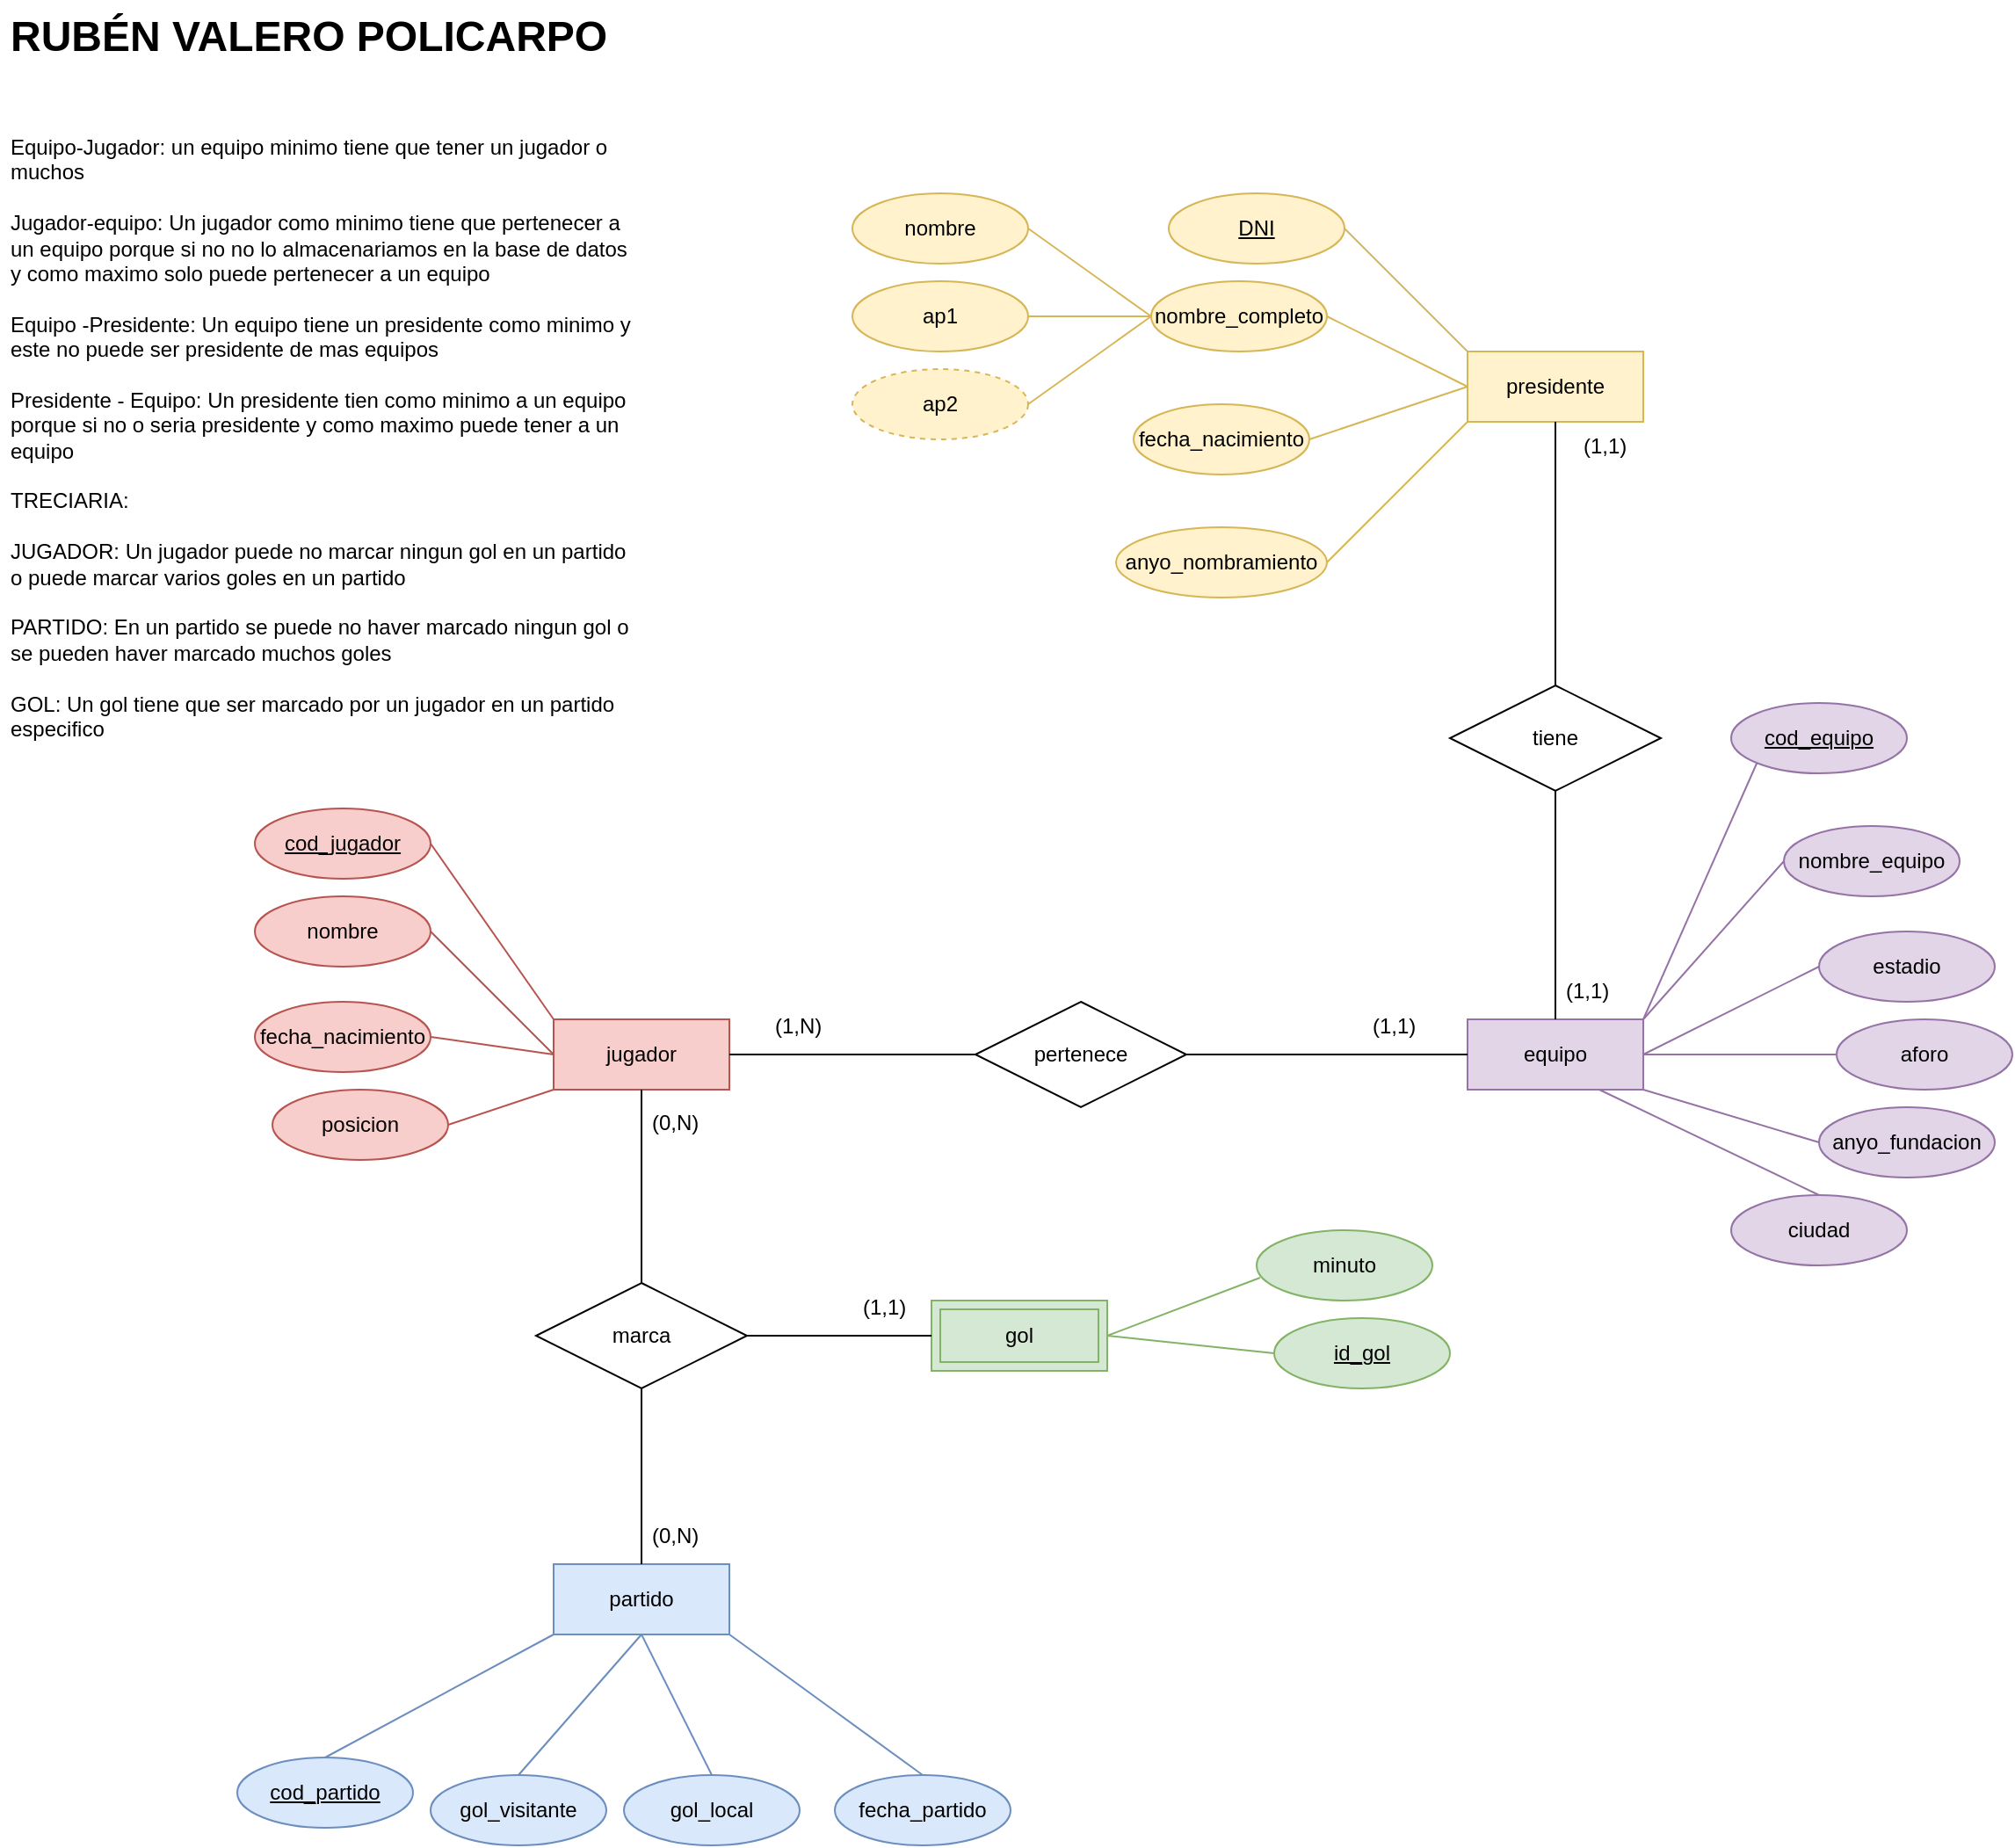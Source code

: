 <mxfile version="22.0.8" type="device">
  <diagram id="R2lEEEUBdFMjLlhIrx00" name="Page-1">
    <mxGraphModel dx="1984" dy="1700" grid="1" gridSize="10" guides="1" tooltips="1" connect="1" arrows="1" fold="1" page="1" pageScale="1" pageWidth="850" pageHeight="1100" math="0" shadow="0" extFonts="Permanent Marker^https://fonts.googleapis.com/css?family=Permanent+Marker">
      <root>
        <mxCell id="0" />
        <mxCell id="1" parent="0" />
        <mxCell id="PLf5JzaUQ55UlpKYsyIt-2" value="partido" style="whiteSpace=wrap;html=1;align=center;fillColor=#dae8fc;strokeColor=#6c8ebf;" vertex="1" parent="1">
          <mxGeometry x="30" y="470" width="100" height="40" as="geometry" />
        </mxCell>
        <mxCell id="PLf5JzaUQ55UlpKYsyIt-3" value="presidente" style="whiteSpace=wrap;html=1;align=center;fillColor=#fff2cc;strokeColor=#d6b656;" vertex="1" parent="1">
          <mxGeometry x="550" y="-220" width="100" height="40" as="geometry" />
        </mxCell>
        <mxCell id="PLf5JzaUQ55UlpKYsyIt-4" value="equipo" style="whiteSpace=wrap;html=1;align=center;fillColor=#e1d5e7;strokeColor=#9673a6;" vertex="1" parent="1">
          <mxGeometry x="550" y="160" width="100" height="40" as="geometry" />
        </mxCell>
        <mxCell id="PLf5JzaUQ55UlpKYsyIt-5" value="jugador" style="whiteSpace=wrap;html=1;align=center;fillColor=#f8cecc;strokeColor=#b85450;" vertex="1" parent="1">
          <mxGeometry x="30" y="160" width="100" height="40" as="geometry" />
        </mxCell>
        <mxCell id="PLf5JzaUQ55UlpKYsyIt-6" value="nombre" style="ellipse;whiteSpace=wrap;html=1;align=center;fillColor=#f8cecc;strokeColor=#b85450;" vertex="1" parent="1">
          <mxGeometry x="-140" y="90" width="100" height="40" as="geometry" />
        </mxCell>
        <mxCell id="PLf5JzaUQ55UlpKYsyIt-8" value="posicion" style="ellipse;whiteSpace=wrap;html=1;align=center;fillColor=#f8cecc;strokeColor=#b85450;" vertex="1" parent="1">
          <mxGeometry x="-130" y="200" width="100" height="40" as="geometry" />
        </mxCell>
        <mxCell id="PLf5JzaUQ55UlpKYsyIt-9" value="fecha_nacimiento" style="ellipse;whiteSpace=wrap;html=1;align=center;fillColor=#f8cecc;strokeColor=#b85450;" vertex="1" parent="1">
          <mxGeometry x="-140" y="150" width="100" height="40" as="geometry" />
        </mxCell>
        <mxCell id="PLf5JzaUQ55UlpKYsyIt-10" value="cod_jugador" style="ellipse;whiteSpace=wrap;html=1;align=center;fontStyle=4;fillColor=#f8cecc;strokeColor=#b85450;" vertex="1" parent="1">
          <mxGeometry x="-140" y="40" width="100" height="40" as="geometry" />
        </mxCell>
        <mxCell id="PLf5JzaUQ55UlpKYsyIt-13" value="" style="endArrow=none;html=1;rounded=0;exitX=1;exitY=0.5;exitDx=0;exitDy=0;entryX=0;entryY=0;entryDx=0;entryDy=0;fillColor=#f8cecc;strokeColor=#b85450;" edge="1" parent="1" source="PLf5JzaUQ55UlpKYsyIt-10" target="PLf5JzaUQ55UlpKYsyIt-5">
          <mxGeometry relative="1" as="geometry">
            <mxPoint x="320" y="310" as="sourcePoint" />
            <mxPoint x="480" y="310" as="targetPoint" />
          </mxGeometry>
        </mxCell>
        <mxCell id="PLf5JzaUQ55UlpKYsyIt-14" value="" style="endArrow=none;html=1;rounded=0;exitX=1;exitY=0.5;exitDx=0;exitDy=0;entryX=0;entryY=0.5;entryDx=0;entryDy=0;fillColor=#f8cecc;strokeColor=#b85450;" edge="1" parent="1" source="PLf5JzaUQ55UlpKYsyIt-6" target="PLf5JzaUQ55UlpKYsyIt-5">
          <mxGeometry relative="1" as="geometry">
            <mxPoint x="50" y="110" as="sourcePoint" />
            <mxPoint x="90" y="170" as="targetPoint" />
          </mxGeometry>
        </mxCell>
        <mxCell id="PLf5JzaUQ55UlpKYsyIt-15" value="" style="endArrow=none;html=1;rounded=0;exitX=1;exitY=0.5;exitDx=0;exitDy=0;entryX=0;entryY=0.5;entryDx=0;entryDy=0;fillColor=#f8cecc;strokeColor=#b85450;" edge="1" parent="1" source="PLf5JzaUQ55UlpKYsyIt-9" target="PLf5JzaUQ55UlpKYsyIt-5">
          <mxGeometry relative="1" as="geometry">
            <mxPoint x="320" y="310" as="sourcePoint" />
            <mxPoint x="480" y="310" as="targetPoint" />
          </mxGeometry>
        </mxCell>
        <mxCell id="PLf5JzaUQ55UlpKYsyIt-16" value="" style="endArrow=none;html=1;rounded=0;exitX=1;exitY=0.5;exitDx=0;exitDy=0;entryX=0;entryY=1;entryDx=0;entryDy=0;fillColor=#f8cecc;strokeColor=#b85450;" edge="1" parent="1" source="PLf5JzaUQ55UlpKYsyIt-8" target="PLf5JzaUQ55UlpKYsyIt-5">
          <mxGeometry relative="1" as="geometry">
            <mxPoint x="-30" y="180" as="sourcePoint" />
            <mxPoint x="40" y="190" as="targetPoint" />
          </mxGeometry>
        </mxCell>
        <mxCell id="PLf5JzaUQ55UlpKYsyIt-17" value="estadio" style="ellipse;whiteSpace=wrap;html=1;align=center;fillColor=#e1d5e7;strokeColor=#9673a6;" vertex="1" parent="1">
          <mxGeometry x="750" y="110" width="100" height="40" as="geometry" />
        </mxCell>
        <mxCell id="PLf5JzaUQ55UlpKYsyIt-18" value="ciudad" style="ellipse;whiteSpace=wrap;html=1;align=center;fillColor=#e1d5e7;strokeColor=#9673a6;" vertex="1" parent="1">
          <mxGeometry x="700" y="260" width="100" height="40" as="geometry" />
        </mxCell>
        <mxCell id="PLf5JzaUQ55UlpKYsyIt-19" value="anyo_fundacion" style="ellipse;whiteSpace=wrap;html=1;align=center;fillColor=#e1d5e7;strokeColor=#9673a6;" vertex="1" parent="1">
          <mxGeometry x="750" y="210" width="100" height="40" as="geometry" />
        </mxCell>
        <mxCell id="PLf5JzaUQ55UlpKYsyIt-20" value="aforo" style="ellipse;whiteSpace=wrap;html=1;align=center;fillColor=#e1d5e7;strokeColor=#9673a6;" vertex="1" parent="1">
          <mxGeometry x="760" y="160" width="100" height="40" as="geometry" />
        </mxCell>
        <mxCell id="PLf5JzaUQ55UlpKYsyIt-21" value="nombre_equipo" style="ellipse;whiteSpace=wrap;html=1;align=center;fillColor=#e1d5e7;strokeColor=#9673a6;" vertex="1" parent="1">
          <mxGeometry x="730" y="50" width="100" height="40" as="geometry" />
        </mxCell>
        <mxCell id="PLf5JzaUQ55UlpKYsyIt-22" value="cod_equipo" style="ellipse;whiteSpace=wrap;html=1;align=center;fontStyle=4;fillColor=#e1d5e7;strokeColor=#9673a6;" vertex="1" parent="1">
          <mxGeometry x="700" y="-20" width="100" height="40" as="geometry" />
        </mxCell>
        <mxCell id="PLf5JzaUQ55UlpKYsyIt-24" value="" style="endArrow=none;html=1;rounded=0;exitX=0;exitY=1;exitDx=0;exitDy=0;entryX=1;entryY=0;entryDx=0;entryDy=0;fillColor=#e1d5e7;strokeColor=#9673a6;" edge="1" parent="1" source="PLf5JzaUQ55UlpKYsyIt-22" target="PLf5JzaUQ55UlpKYsyIt-4">
          <mxGeometry relative="1" as="geometry">
            <mxPoint x="410" y="300" as="sourcePoint" />
            <mxPoint x="570" y="300" as="targetPoint" />
          </mxGeometry>
        </mxCell>
        <mxCell id="PLf5JzaUQ55UlpKYsyIt-25" value="" style="endArrow=none;html=1;rounded=0;exitX=0;exitY=0.5;exitDx=0;exitDy=0;entryX=1;entryY=0;entryDx=0;entryDy=0;fillColor=#e1d5e7;strokeColor=#9673a6;" edge="1" parent="1" source="PLf5JzaUQ55UlpKYsyIt-21" target="PLf5JzaUQ55UlpKYsyIt-4">
          <mxGeometry relative="1" as="geometry">
            <mxPoint x="620" y="100" as="sourcePoint" />
            <mxPoint x="610" y="170" as="targetPoint" />
          </mxGeometry>
        </mxCell>
        <mxCell id="PLf5JzaUQ55UlpKYsyIt-26" value="" style="endArrow=none;html=1;rounded=0;exitX=0;exitY=0.5;exitDx=0;exitDy=0;entryX=1;entryY=0.5;entryDx=0;entryDy=0;fillColor=#e1d5e7;strokeColor=#9673a6;" edge="1" parent="1" source="PLf5JzaUQ55UlpKYsyIt-17" target="PLf5JzaUQ55UlpKYsyIt-4">
          <mxGeometry relative="1" as="geometry">
            <mxPoint x="700" y="100" as="sourcePoint" />
            <mxPoint x="660" y="170" as="targetPoint" />
          </mxGeometry>
        </mxCell>
        <mxCell id="PLf5JzaUQ55UlpKYsyIt-27" value="" style="endArrow=none;html=1;rounded=0;exitX=0;exitY=0.5;exitDx=0;exitDy=0;entryX=1;entryY=0.5;entryDx=0;entryDy=0;fillColor=#e1d5e7;strokeColor=#9673a6;" edge="1" parent="1" source="PLf5JzaUQ55UlpKYsyIt-20" target="PLf5JzaUQ55UlpKYsyIt-4">
          <mxGeometry relative="1" as="geometry">
            <mxPoint x="710" y="150" as="sourcePoint" />
            <mxPoint x="660" y="170" as="targetPoint" />
          </mxGeometry>
        </mxCell>
        <mxCell id="PLf5JzaUQ55UlpKYsyIt-28" value="" style="endArrow=none;html=1;rounded=0;exitX=0;exitY=0.5;exitDx=0;exitDy=0;entryX=1;entryY=1;entryDx=0;entryDy=0;fillColor=#e1d5e7;strokeColor=#9673a6;" edge="1" parent="1" source="PLf5JzaUQ55UlpKYsyIt-19" target="PLf5JzaUQ55UlpKYsyIt-4">
          <mxGeometry relative="1" as="geometry">
            <mxPoint x="710" y="210" as="sourcePoint" />
            <mxPoint x="660" y="190" as="targetPoint" />
          </mxGeometry>
        </mxCell>
        <mxCell id="PLf5JzaUQ55UlpKYsyIt-29" value="" style="endArrow=none;html=1;rounded=0;exitX=0.5;exitY=0;exitDx=0;exitDy=0;entryX=0.75;entryY=1;entryDx=0;entryDy=0;fillColor=#e1d5e7;strokeColor=#9673a6;" edge="1" parent="1" source="PLf5JzaUQ55UlpKYsyIt-18" target="PLf5JzaUQ55UlpKYsyIt-4">
          <mxGeometry relative="1" as="geometry">
            <mxPoint x="710" y="260" as="sourcePoint" />
            <mxPoint x="660" y="210" as="targetPoint" />
          </mxGeometry>
        </mxCell>
        <mxCell id="PLf5JzaUQ55UlpKYsyIt-30" value="fecha_partido" style="ellipse;whiteSpace=wrap;html=1;align=center;fillColor=#dae8fc;strokeColor=#6c8ebf;" vertex="1" parent="1">
          <mxGeometry x="190" y="590" width="100" height="40" as="geometry" />
        </mxCell>
        <mxCell id="PLf5JzaUQ55UlpKYsyIt-31" value="gol_visitante" style="ellipse;whiteSpace=wrap;html=1;align=center;fillColor=#dae8fc;strokeColor=#6c8ebf;" vertex="1" parent="1">
          <mxGeometry x="-40" y="590" width="100" height="40" as="geometry" />
        </mxCell>
        <mxCell id="PLf5JzaUQ55UlpKYsyIt-32" value="gol_local" style="ellipse;whiteSpace=wrap;html=1;align=center;fillColor=#dae8fc;strokeColor=#6c8ebf;" vertex="1" parent="1">
          <mxGeometry x="70" y="590" width="100" height="40" as="geometry" />
        </mxCell>
        <mxCell id="PLf5JzaUQ55UlpKYsyIt-33" value="cod_partido" style="ellipse;whiteSpace=wrap;html=1;align=center;fontStyle=4;fillColor=#dae8fc;strokeColor=#6c8ebf;" vertex="1" parent="1">
          <mxGeometry x="-150" y="580" width="100" height="40" as="geometry" />
        </mxCell>
        <mxCell id="PLf5JzaUQ55UlpKYsyIt-34" value="" style="endArrow=none;html=1;rounded=0;entryX=0.5;entryY=0;entryDx=0;entryDy=0;exitX=0;exitY=1;exitDx=0;exitDy=0;fillColor=#dae8fc;strokeColor=#6c8ebf;" edge="1" parent="1" source="PLf5JzaUQ55UlpKYsyIt-2" target="PLf5JzaUQ55UlpKYsyIt-33">
          <mxGeometry relative="1" as="geometry">
            <mxPoint x="60" y="450" as="sourcePoint" />
            <mxPoint x="220" y="450" as="targetPoint" />
          </mxGeometry>
        </mxCell>
        <mxCell id="PLf5JzaUQ55UlpKYsyIt-35" value="" style="endArrow=none;html=1;rounded=0;entryX=0.5;entryY=0;entryDx=0;entryDy=0;exitX=0.5;exitY=1;exitDx=0;exitDy=0;fillColor=#dae8fc;strokeColor=#6c8ebf;" edge="1" parent="1" source="PLf5JzaUQ55UlpKYsyIt-2" target="PLf5JzaUQ55UlpKYsyIt-32">
          <mxGeometry relative="1" as="geometry">
            <mxPoint x="150" y="480" as="sourcePoint" />
            <mxPoint x="280" y="420" as="targetPoint" />
          </mxGeometry>
        </mxCell>
        <mxCell id="PLf5JzaUQ55UlpKYsyIt-36" value="" style="endArrow=none;html=1;rounded=0;entryX=0.5;entryY=0;entryDx=0;entryDy=0;exitX=0.5;exitY=1;exitDx=0;exitDy=0;fillColor=#dae8fc;strokeColor=#6c8ebf;" edge="1" parent="1" source="PLf5JzaUQ55UlpKYsyIt-2" target="PLf5JzaUQ55UlpKYsyIt-31">
          <mxGeometry relative="1" as="geometry">
            <mxPoint x="150" y="500" as="sourcePoint" />
            <mxPoint x="280" y="480" as="targetPoint" />
          </mxGeometry>
        </mxCell>
        <mxCell id="PLf5JzaUQ55UlpKYsyIt-37" value="" style="endArrow=none;html=1;rounded=0;entryX=0.5;entryY=0;entryDx=0;entryDy=0;exitX=1;exitY=1;exitDx=0;exitDy=0;fillColor=#dae8fc;strokeColor=#6c8ebf;" edge="1" parent="1" source="PLf5JzaUQ55UlpKYsyIt-2" target="PLf5JzaUQ55UlpKYsyIt-30">
          <mxGeometry relative="1" as="geometry">
            <mxPoint x="150" y="500" as="sourcePoint" />
            <mxPoint x="270" y="540" as="targetPoint" />
          </mxGeometry>
        </mxCell>
        <mxCell id="PLf5JzaUQ55UlpKYsyIt-38" value="minuto" style="ellipse;whiteSpace=wrap;html=1;align=center;fillColor=#d5e8d4;strokeColor=#82b366;" vertex="1" parent="1">
          <mxGeometry x="430" y="280" width="100" height="40" as="geometry" />
        </mxCell>
        <mxCell id="PLf5JzaUQ55UlpKYsyIt-39" value="id_gol" style="ellipse;whiteSpace=wrap;html=1;align=center;fontStyle=4;fillColor=#d5e8d4;strokeColor=#82b366;" vertex="1" parent="1">
          <mxGeometry x="440" y="330" width="100" height="40" as="geometry" />
        </mxCell>
        <mxCell id="PLf5JzaUQ55UlpKYsyIt-40" value="" style="endArrow=none;html=1;rounded=0;entryX=1;entryY=0.5;entryDx=0;entryDy=0;fillColor=#d5e8d4;strokeColor=#82b366;exitX=0.02;exitY=0.675;exitDx=0;exitDy=0;exitPerimeter=0;" edge="1" parent="1" source="PLf5JzaUQ55UlpKYsyIt-38" target="PLf5JzaUQ55UlpKYsyIt-63">
          <mxGeometry relative="1" as="geometry">
            <mxPoint x="440" y="300" as="sourcePoint" />
            <mxPoint x="295" y="380" as="targetPoint" />
          </mxGeometry>
        </mxCell>
        <mxCell id="PLf5JzaUQ55UlpKYsyIt-41" value="" style="endArrow=none;html=1;rounded=0;entryX=1;entryY=0.5;entryDx=0;entryDy=0;exitX=0;exitY=0.5;exitDx=0;exitDy=0;fillColor=#d5e8d4;strokeColor=#82b366;" edge="1" parent="1" source="PLf5JzaUQ55UlpKYsyIt-39" target="PLf5JzaUQ55UlpKYsyIt-63">
          <mxGeometry relative="1" as="geometry">
            <mxPoint x="235" y="440" as="sourcePoint" />
            <mxPoint x="295" y="380" as="targetPoint" />
          </mxGeometry>
        </mxCell>
        <mxCell id="PLf5JzaUQ55UlpKYsyIt-42" value="fecha_nacimiento" style="ellipse;whiteSpace=wrap;html=1;align=center;fillColor=#fff2cc;strokeColor=#d6b656;" vertex="1" parent="1">
          <mxGeometry x="360" y="-190" width="100" height="40" as="geometry" />
        </mxCell>
        <mxCell id="PLf5JzaUQ55UlpKYsyIt-43" value="anyo_nombramiento" style="ellipse;whiteSpace=wrap;html=1;align=center;fillColor=#fff2cc;strokeColor=#d6b656;" vertex="1" parent="1">
          <mxGeometry x="350" y="-120" width="120" height="40" as="geometry" />
        </mxCell>
        <mxCell id="PLf5JzaUQ55UlpKYsyIt-44" value="nombre_completo" style="ellipse;whiteSpace=wrap;html=1;align=center;fillColor=#fff2cc;strokeColor=#d6b656;" vertex="1" parent="1">
          <mxGeometry x="370" y="-260" width="100" height="40" as="geometry" />
        </mxCell>
        <mxCell id="PLf5JzaUQ55UlpKYsyIt-45" value="DNI" style="ellipse;whiteSpace=wrap;html=1;align=center;fontStyle=4;fillColor=#fff2cc;strokeColor=#d6b656;" vertex="1" parent="1">
          <mxGeometry x="380" y="-310" width="100" height="40" as="geometry" />
        </mxCell>
        <mxCell id="PLf5JzaUQ55UlpKYsyIt-46" value="nombre" style="ellipse;whiteSpace=wrap;html=1;align=center;fillColor=#fff2cc;strokeColor=#d6b656;" vertex="1" parent="1">
          <mxGeometry x="200" y="-310" width="100" height="40" as="geometry" />
        </mxCell>
        <mxCell id="PLf5JzaUQ55UlpKYsyIt-47" value="ap1" style="ellipse;whiteSpace=wrap;html=1;align=center;fillColor=#fff2cc;strokeColor=#d6b656;" vertex="1" parent="1">
          <mxGeometry x="200" y="-260" width="100" height="40" as="geometry" />
        </mxCell>
        <mxCell id="PLf5JzaUQ55UlpKYsyIt-48" value="ap2" style="ellipse;whiteSpace=wrap;html=1;align=center;dashed=1;fillColor=#fff2cc;strokeColor=#d6b656;" vertex="1" parent="1">
          <mxGeometry x="200" y="-210" width="100" height="40" as="geometry" />
        </mxCell>
        <mxCell id="PLf5JzaUQ55UlpKYsyIt-50" value="" style="endArrow=none;html=1;rounded=0;exitX=1;exitY=0.5;exitDx=0;exitDy=0;entryX=0;entryY=0;entryDx=0;entryDy=0;fillColor=#fff2cc;strokeColor=#d6b656;" edge="1" parent="1" source="PLf5JzaUQ55UlpKYsyIt-45" target="PLf5JzaUQ55UlpKYsyIt-3">
          <mxGeometry relative="1" as="geometry">
            <mxPoint x="660" y="-240" as="sourcePoint" />
            <mxPoint x="820" y="-240" as="targetPoint" />
          </mxGeometry>
        </mxCell>
        <mxCell id="PLf5JzaUQ55UlpKYsyIt-51" value="" style="endArrow=none;html=1;rounded=0;exitX=1;exitY=0.5;exitDx=0;exitDy=0;entryX=0;entryY=0.5;entryDx=0;entryDy=0;fillColor=#fff2cc;strokeColor=#d6b656;" edge="1" parent="1" source="PLf5JzaUQ55UlpKYsyIt-44" target="PLf5JzaUQ55UlpKYsyIt-3">
          <mxGeometry relative="1" as="geometry">
            <mxPoint x="490" y="-280" as="sourcePoint" />
            <mxPoint x="550" y="-210" as="targetPoint" />
          </mxGeometry>
        </mxCell>
        <mxCell id="PLf5JzaUQ55UlpKYsyIt-52" value="" style="endArrow=none;html=1;rounded=0;exitX=1;exitY=0.5;exitDx=0;exitDy=0;entryX=0;entryY=0.5;entryDx=0;entryDy=0;fillColor=#fff2cc;strokeColor=#d6b656;" edge="1" parent="1" source="PLf5JzaUQ55UlpKYsyIt-42" target="PLf5JzaUQ55UlpKYsyIt-3">
          <mxGeometry relative="1" as="geometry">
            <mxPoint x="480" y="-230" as="sourcePoint" />
            <mxPoint x="550" y="-190" as="targetPoint" />
          </mxGeometry>
        </mxCell>
        <mxCell id="PLf5JzaUQ55UlpKYsyIt-53" value="" style="endArrow=none;html=1;rounded=0;exitX=1;exitY=0.5;exitDx=0;exitDy=0;entryX=0;entryY=1;entryDx=0;entryDy=0;fillColor=#fff2cc;strokeColor=#d6b656;" edge="1" parent="1" source="PLf5JzaUQ55UlpKYsyIt-43" target="PLf5JzaUQ55UlpKYsyIt-3">
          <mxGeometry relative="1" as="geometry">
            <mxPoint x="470" y="-160" as="sourcePoint" />
            <mxPoint x="550" y="-190" as="targetPoint" />
          </mxGeometry>
        </mxCell>
        <mxCell id="PLf5JzaUQ55UlpKYsyIt-54" value="" style="endArrow=none;html=1;rounded=0;exitX=0;exitY=0.5;exitDx=0;exitDy=0;entryX=1;entryY=0.5;entryDx=0;entryDy=0;fillColor=#fff2cc;strokeColor=#d6b656;" edge="1" parent="1" source="PLf5JzaUQ55UlpKYsyIt-44" target="PLf5JzaUQ55UlpKYsyIt-46">
          <mxGeometry relative="1" as="geometry">
            <mxPoint x="480" y="-90" as="sourcePoint" />
            <mxPoint x="550" y="-170" as="targetPoint" />
          </mxGeometry>
        </mxCell>
        <mxCell id="PLf5JzaUQ55UlpKYsyIt-55" value="" style="endArrow=none;html=1;rounded=0;exitX=0;exitY=0.5;exitDx=0;exitDy=0;entryX=1;entryY=0.5;entryDx=0;entryDy=0;fillColor=#fff2cc;strokeColor=#d6b656;" edge="1" parent="1" source="PLf5JzaUQ55UlpKYsyIt-44" target="PLf5JzaUQ55UlpKYsyIt-47">
          <mxGeometry relative="1" as="geometry">
            <mxPoint x="380" y="-230" as="sourcePoint" />
            <mxPoint x="310" y="-280" as="targetPoint" />
          </mxGeometry>
        </mxCell>
        <mxCell id="PLf5JzaUQ55UlpKYsyIt-56" value="" style="endArrow=none;html=1;rounded=0;exitX=0;exitY=0.5;exitDx=0;exitDy=0;entryX=1;entryY=0.5;entryDx=0;entryDy=0;fillColor=#fff2cc;strokeColor=#d6b656;" edge="1" parent="1" source="PLf5JzaUQ55UlpKYsyIt-44" target="PLf5JzaUQ55UlpKYsyIt-48">
          <mxGeometry relative="1" as="geometry">
            <mxPoint x="380" y="-230" as="sourcePoint" />
            <mxPoint x="310" y="-230" as="targetPoint" />
          </mxGeometry>
        </mxCell>
        <mxCell id="PLf5JzaUQ55UlpKYsyIt-57" value="pertenece" style="shape=rhombus;perimeter=rhombusPerimeter;whiteSpace=wrap;html=1;align=center;" vertex="1" parent="1">
          <mxGeometry x="270" y="150" width="120" height="60" as="geometry" />
        </mxCell>
        <mxCell id="PLf5JzaUQ55UlpKYsyIt-58" value="" style="endArrow=none;html=1;rounded=0;exitX=1;exitY=0.5;exitDx=0;exitDy=0;entryX=0;entryY=0.5;entryDx=0;entryDy=0;" edge="1" parent="1" source="PLf5JzaUQ55UlpKYsyIt-5" target="PLf5JzaUQ55UlpKYsyIt-57">
          <mxGeometry relative="1" as="geometry">
            <mxPoint x="90" y="310" as="sourcePoint" />
            <mxPoint x="250" y="310" as="targetPoint" />
          </mxGeometry>
        </mxCell>
        <mxCell id="PLf5JzaUQ55UlpKYsyIt-59" value="" style="endArrow=none;html=1;rounded=0;exitX=0;exitY=0.5;exitDx=0;exitDy=0;entryX=1;entryY=0.5;entryDx=0;entryDy=0;" edge="1" parent="1" source="PLf5JzaUQ55UlpKYsyIt-4" target="PLf5JzaUQ55UlpKYsyIt-57">
          <mxGeometry relative="1" as="geometry">
            <mxPoint x="140" y="190" as="sourcePoint" />
            <mxPoint x="280" y="190" as="targetPoint" />
          </mxGeometry>
        </mxCell>
        <mxCell id="PLf5JzaUQ55UlpKYsyIt-60" value="(1,1)" style="text;strokeColor=none;fillColor=none;spacingLeft=4;spacingRight=4;overflow=hidden;rotatable=0;points=[[0,0.5],[1,0.5]];portConstraint=eastwest;fontSize=12;whiteSpace=wrap;html=1;" vertex="1" parent="1">
          <mxGeometry x="490" y="150" width="40" height="30" as="geometry" />
        </mxCell>
        <mxCell id="PLf5JzaUQ55UlpKYsyIt-61" value="(1,N)" style="text;strokeColor=none;fillColor=none;spacingLeft=4;spacingRight=4;overflow=hidden;rotatable=0;points=[[0,0.5],[1,0.5]];portConstraint=eastwest;fontSize=12;whiteSpace=wrap;html=1;" vertex="1" parent="1">
          <mxGeometry x="150" y="150" width="40" height="30" as="geometry" />
        </mxCell>
        <mxCell id="PLf5JzaUQ55UlpKYsyIt-62" value="Equipo-Jugador: un equipo minimo tiene que tener un jugador o muchos&lt;br&gt;&lt;br&gt;Jugador-equipo: Un jugador como minimo tiene que pertenecer a un equipo porque si no no lo almacenariamos en la base de datos y como maximo solo puede pertenecer a un equipo&lt;br&gt;&lt;br&gt;Equipo -Presidente: Un equipo tiene un presidente como minimo y este no puede ser presidente de mas equipos&lt;br&gt;&lt;br&gt;Presidente - Equipo: Un presidente tien como minimo a un equipo porque si no o seria presidente y como maximo puede tener a un equipo&lt;br&gt;&lt;br&gt;TRECIARIA:&lt;br&gt;&lt;br&gt;JUGADOR: Un jugador puede no marcar ningun gol en un partido o puede marcar varios goles en un partido&lt;br&gt;&lt;br&gt;PARTIDO: En un partido se puede no haver marcado ningun gol o se pueden haver marcado muchos goles&lt;br&gt;&lt;br&gt;GOL: Un gol tiene que ser marcado por un jugador en un partido especifico" style="text;strokeColor=none;fillColor=none;spacingLeft=4;spacingRight=4;overflow=hidden;rotatable=0;points=[[0,0.5],[1,0.5]];portConstraint=eastwest;fontSize=12;whiteSpace=wrap;html=1;" vertex="1" parent="1">
          <mxGeometry x="-285" y="-350" width="370" height="370" as="geometry" />
        </mxCell>
        <mxCell id="PLf5JzaUQ55UlpKYsyIt-63" value="gol" style="shape=ext;margin=3;double=1;whiteSpace=wrap;html=1;align=center;fillColor=#d5e8d4;strokeColor=#82b366;" vertex="1" parent="1">
          <mxGeometry x="245" y="320" width="100" height="40" as="geometry" />
        </mxCell>
        <mxCell id="PLf5JzaUQ55UlpKYsyIt-70" value="marca" style="shape=rhombus;perimeter=rhombusPerimeter;whiteSpace=wrap;html=1;align=center;" vertex="1" parent="1">
          <mxGeometry x="20" y="310" width="120" height="60" as="geometry" />
        </mxCell>
        <mxCell id="PLf5JzaUQ55UlpKYsyIt-71" value="" style="endArrow=none;html=1;rounded=0;exitX=0.5;exitY=1;exitDx=0;exitDy=0;entryX=0.5;entryY=0;entryDx=0;entryDy=0;" edge="1" parent="1" source="PLf5JzaUQ55UlpKYsyIt-5" target="PLf5JzaUQ55UlpKYsyIt-70">
          <mxGeometry relative="1" as="geometry">
            <mxPoint x="240" y="310" as="sourcePoint" />
            <mxPoint x="400" y="310" as="targetPoint" />
          </mxGeometry>
        </mxCell>
        <mxCell id="PLf5JzaUQ55UlpKYsyIt-72" value="" style="endArrow=none;html=1;rounded=0;entryX=0.5;entryY=1;entryDx=0;entryDy=0;exitX=0.5;exitY=0;exitDx=0;exitDy=0;" edge="1" parent="1" source="PLf5JzaUQ55UlpKYsyIt-2" target="PLf5JzaUQ55UlpKYsyIt-70">
          <mxGeometry relative="1" as="geometry">
            <mxPoint x="80" y="400" as="sourcePoint" />
            <mxPoint x="60" y="330" as="targetPoint" />
          </mxGeometry>
        </mxCell>
        <mxCell id="PLf5JzaUQ55UlpKYsyIt-75" value="(0,N)" style="text;strokeColor=none;fillColor=none;spacingLeft=4;spacingRight=4;overflow=hidden;rotatable=0;points=[[0,0.5],[1,0.5]];portConstraint=eastwest;fontSize=12;whiteSpace=wrap;html=1;" vertex="1" parent="1">
          <mxGeometry x="80" y="205" width="40" height="30" as="geometry" />
        </mxCell>
        <mxCell id="PLf5JzaUQ55UlpKYsyIt-77" value="tiene" style="shape=rhombus;perimeter=rhombusPerimeter;whiteSpace=wrap;html=1;align=center;" vertex="1" parent="1">
          <mxGeometry x="540" y="-30" width="120" height="60" as="geometry" />
        </mxCell>
        <mxCell id="PLf5JzaUQ55UlpKYsyIt-79" value="" style="endArrow=none;html=1;rounded=0;entryX=0.5;entryY=0;entryDx=0;entryDy=0;exitX=0.5;exitY=1;exitDx=0;exitDy=0;" edge="1" parent="1" source="PLf5JzaUQ55UlpKYsyIt-77" target="PLf5JzaUQ55UlpKYsyIt-4">
          <mxGeometry relative="1" as="geometry">
            <mxPoint x="370" y="40" as="sourcePoint" />
            <mxPoint x="530" y="40" as="targetPoint" />
          </mxGeometry>
        </mxCell>
        <mxCell id="PLf5JzaUQ55UlpKYsyIt-80" value="" style="endArrow=none;html=1;rounded=0;entryX=0.5;entryY=1;entryDx=0;entryDy=0;exitX=0.5;exitY=0;exitDx=0;exitDy=0;" edge="1" parent="1" source="PLf5JzaUQ55UlpKYsyIt-77" target="PLf5JzaUQ55UlpKYsyIt-3">
          <mxGeometry relative="1" as="geometry">
            <mxPoint x="610" y="40" as="sourcePoint" />
            <mxPoint x="610" y="170" as="targetPoint" />
          </mxGeometry>
        </mxCell>
        <mxCell id="PLf5JzaUQ55UlpKYsyIt-81" value="(1,1)" style="text;strokeColor=none;fillColor=none;spacingLeft=4;spacingRight=4;overflow=hidden;rotatable=0;points=[[0,0.5],[1,0.5]];portConstraint=eastwest;fontSize=12;whiteSpace=wrap;html=1;" vertex="1" parent="1">
          <mxGeometry x="610" y="-180" width="40" height="30" as="geometry" />
        </mxCell>
        <mxCell id="PLf5JzaUQ55UlpKYsyIt-82" value="(1,1)" style="text;strokeColor=none;fillColor=none;spacingLeft=4;spacingRight=4;overflow=hidden;rotatable=0;points=[[0,0.5],[1,0.5]];portConstraint=eastwest;fontSize=12;whiteSpace=wrap;html=1;" vertex="1" parent="1">
          <mxGeometry x="600" y="130" width="40" height="30" as="geometry" />
        </mxCell>
        <mxCell id="PLf5JzaUQ55UlpKYsyIt-83" value="" style="endArrow=none;html=1;rounded=0;exitX=1;exitY=0.5;exitDx=0;exitDy=0;entryX=0;entryY=0.5;entryDx=0;entryDy=0;" edge="1" parent="1" source="PLf5JzaUQ55UlpKYsyIt-70" target="PLf5JzaUQ55UlpKYsyIt-63">
          <mxGeometry relative="1" as="geometry">
            <mxPoint x="50" y="440" as="sourcePoint" />
            <mxPoint x="210" y="440" as="targetPoint" />
          </mxGeometry>
        </mxCell>
        <mxCell id="PLf5JzaUQ55UlpKYsyIt-84" value="(0,N)" style="text;strokeColor=none;fillColor=none;spacingLeft=4;spacingRight=4;overflow=hidden;rotatable=0;points=[[0,0.5],[1,0.5]];portConstraint=eastwest;fontSize=12;whiteSpace=wrap;html=1;" vertex="1" parent="1">
          <mxGeometry x="80" y="440" width="40" height="30" as="geometry" />
        </mxCell>
        <mxCell id="PLf5JzaUQ55UlpKYsyIt-85" value="(1,1)" style="text;strokeColor=none;fillColor=none;spacingLeft=4;spacingRight=4;overflow=hidden;rotatable=0;points=[[0,0.5],[1,0.5]];portConstraint=eastwest;fontSize=12;whiteSpace=wrap;html=1;" vertex="1" parent="1">
          <mxGeometry x="200" y="310" width="40" height="30" as="geometry" />
        </mxCell>
        <mxCell id="PLf5JzaUQ55UlpKYsyIt-86" value="&lt;font style=&quot;font-size: 24px;&quot;&gt;&lt;b&gt;RUBÉN VALERO POLICARPO&lt;/b&gt;&lt;/font&gt;" style="text;strokeColor=none;fillColor=none;spacingLeft=4;spacingRight=4;overflow=hidden;rotatable=0;points=[[0,0.5],[1,0.5]];portConstraint=eastwest;fontSize=12;whiteSpace=wrap;html=1;" vertex="1" parent="1">
          <mxGeometry x="-285" y="-420" width="350" height="40" as="geometry" />
        </mxCell>
      </root>
    </mxGraphModel>
  </diagram>
</mxfile>
